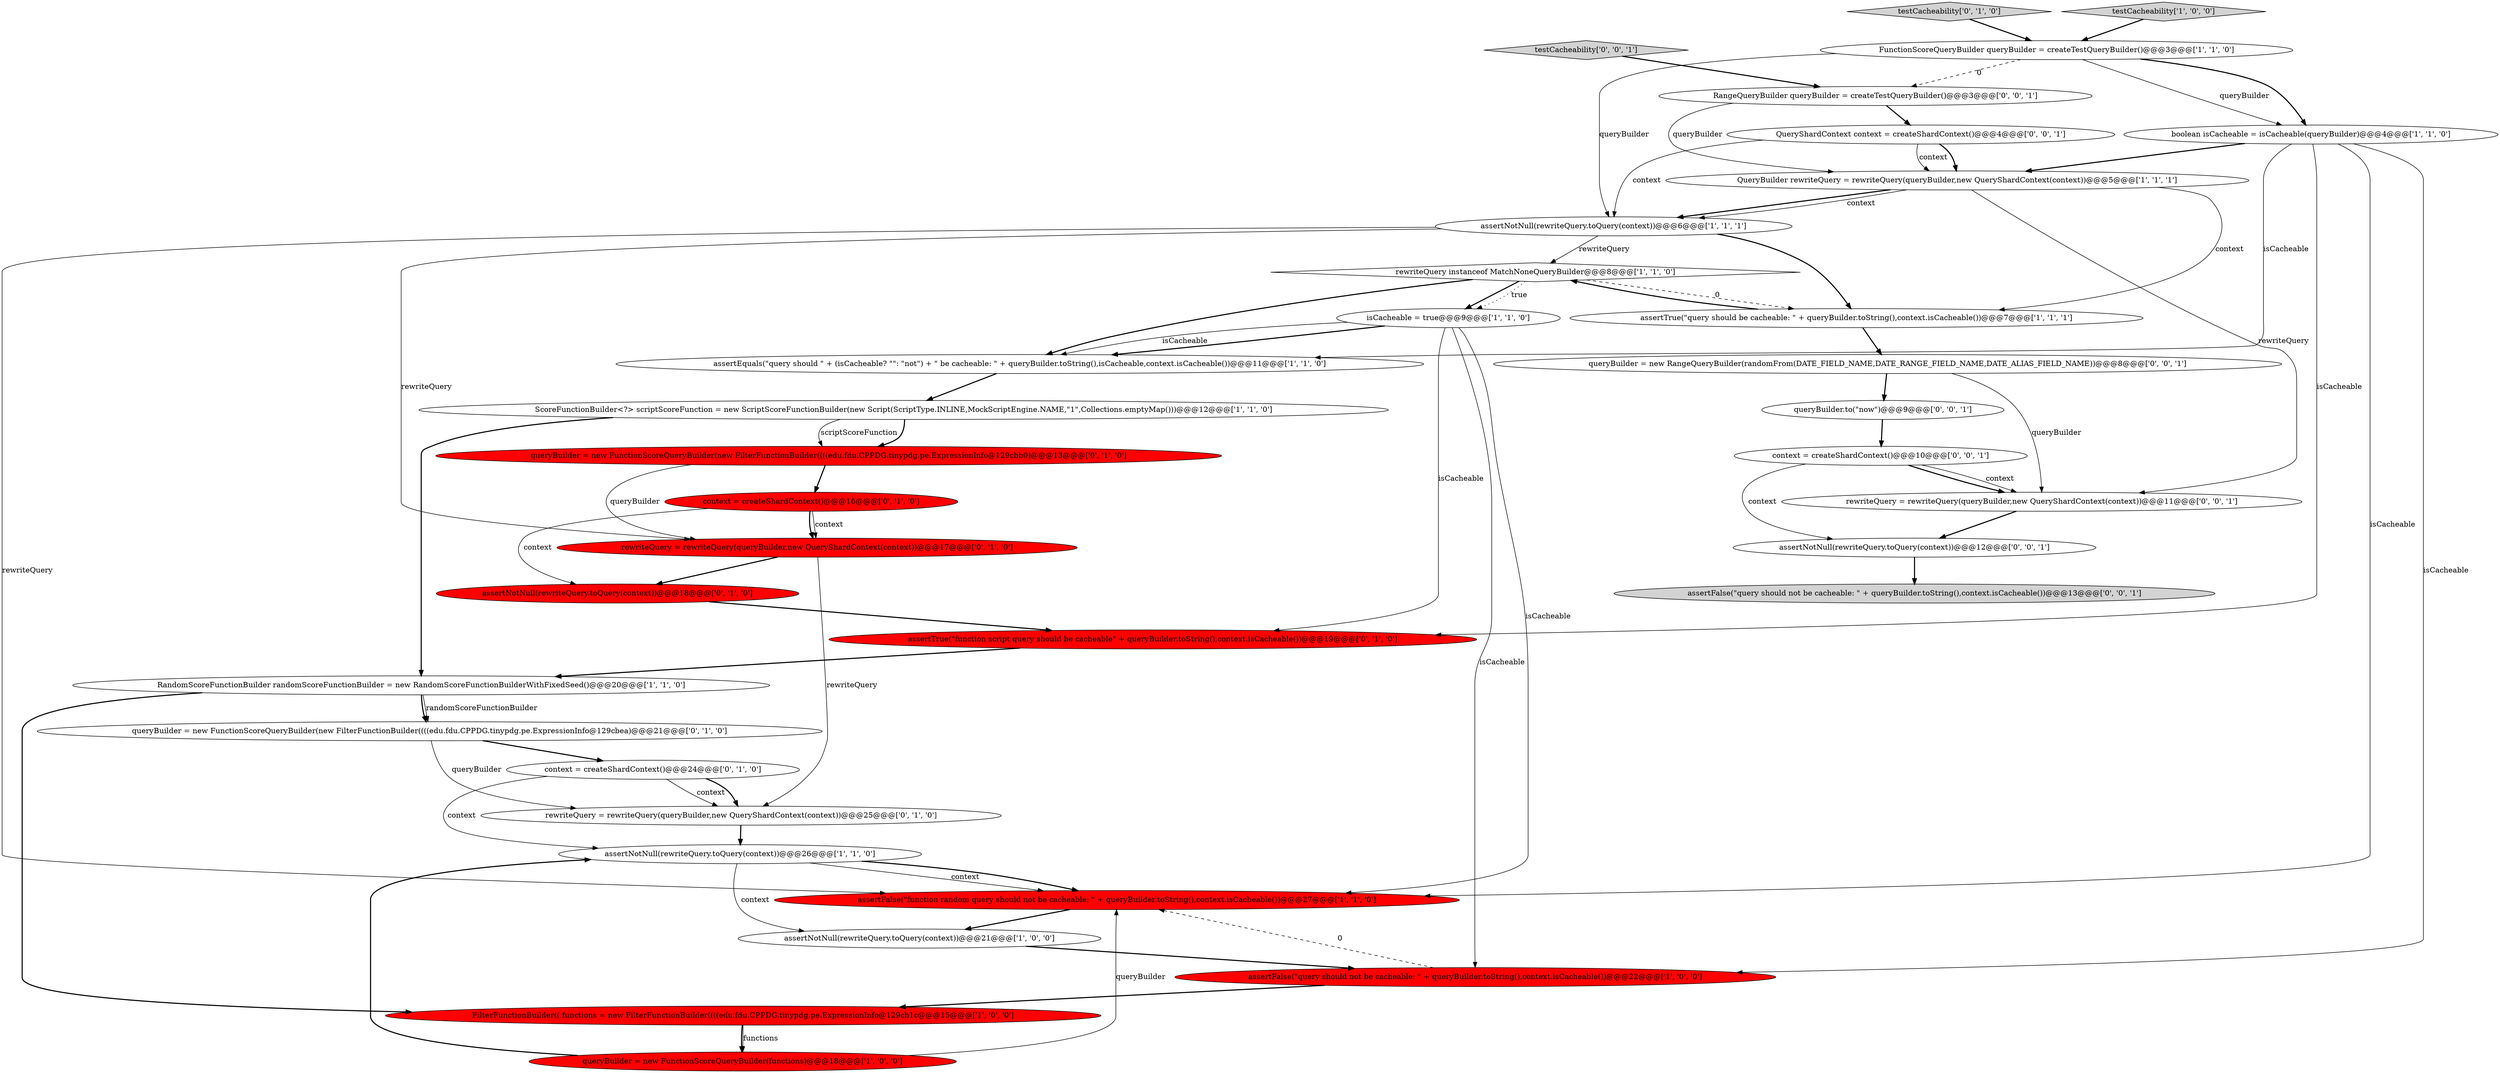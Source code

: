 digraph {
22 [style = filled, label = "queryBuilder = new FunctionScoreQueryBuilder(new FilterFunctionBuilder((((edu.fdu.CPPDG.tinypdg.pe.ExpressionInfo@129cbea)@@@21@@@['0', '1', '0']", fillcolor = white, shape = ellipse image = "AAA0AAABBB2BBB"];
17 [style = filled, label = "context = createShardContext()@@@24@@@['0', '1', '0']", fillcolor = white, shape = ellipse image = "AAA0AAABBB2BBB"];
15 [style = filled, label = "isCacheable = true@@@9@@@['1', '1', '0']", fillcolor = white, shape = ellipse image = "AAA0AAABBB1BBB"];
14 [style = filled, label = "FunctionScoreQueryBuilder queryBuilder = createTestQueryBuilder()@@@3@@@['1', '1', '0']", fillcolor = white, shape = ellipse image = "AAA0AAABBB1BBB"];
11 [style = filled, label = "assertNotNull(rewriteQuery.toQuery(context))@@@6@@@['1', '1', '1']", fillcolor = white, shape = ellipse image = "AAA0AAABBB1BBB"];
9 [style = filled, label = "queryBuilder = new FunctionScoreQueryBuilder(functions)@@@18@@@['1', '0', '0']", fillcolor = red, shape = ellipse image = "AAA1AAABBB1BBB"];
8 [style = filled, label = "FilterFunctionBuilder(( functions = new FilterFunctionBuilder((((edu.fdu.CPPDG.tinypdg.pe.ExpressionInfo@129cb1c@@@15@@@['1', '0', '0']", fillcolor = red, shape = ellipse image = "AAA1AAABBB1BBB"];
10 [style = filled, label = "ScoreFunctionBuilder<?> scriptScoreFunction = new ScriptScoreFunctionBuilder(new Script(ScriptType.INLINE,MockScriptEngine.NAME,\"1\",Collections.emptyMap()))@@@12@@@['1', '1', '0']", fillcolor = white, shape = ellipse image = "AAA0AAABBB1BBB"];
32 [style = filled, label = "queryBuilder = new RangeQueryBuilder(randomFrom(DATE_FIELD_NAME,DATE_RANGE_FIELD_NAME,DATE_ALIAS_FIELD_NAME))@@@8@@@['0', '0', '1']", fillcolor = white, shape = ellipse image = "AAA0AAABBB3BBB"];
18 [style = filled, label = "queryBuilder = new FunctionScoreQueryBuilder(new FilterFunctionBuilder((((edu.fdu.CPPDG.tinypdg.pe.ExpressionInfo@129cbb0)@@@13@@@['0', '1', '0']", fillcolor = red, shape = ellipse image = "AAA1AAABBB2BBB"];
4 [style = filled, label = "rewriteQuery instanceof MatchNoneQueryBuilder@@@8@@@['1', '1', '0']", fillcolor = white, shape = diamond image = "AAA0AAABBB1BBB"];
12 [style = filled, label = "assertNotNull(rewriteQuery.toQuery(context))@@@26@@@['1', '1', '0']", fillcolor = white, shape = ellipse image = "AAA0AAABBB1BBB"];
0 [style = filled, label = "assertFalse(\"function random query should not be cacheable: \" + queryBuilder.toString(),context.isCacheable())@@@27@@@['1', '1', '0']", fillcolor = red, shape = ellipse image = "AAA1AAABBB1BBB"];
19 [style = filled, label = "assertTrue(\"function script query should be cacheable\" + queryBuilder.toString(),context.isCacheable())@@@19@@@['0', '1', '0']", fillcolor = red, shape = ellipse image = "AAA1AAABBB2BBB"];
6 [style = filled, label = "assertFalse(\"query should not be cacheable: \" + queryBuilder.toString(),context.isCacheable())@@@22@@@['1', '0', '0']", fillcolor = red, shape = ellipse image = "AAA1AAABBB1BBB"];
3 [style = filled, label = "assertNotNull(rewriteQuery.toQuery(context))@@@21@@@['1', '0', '0']", fillcolor = white, shape = ellipse image = "AAA0AAABBB1BBB"];
1 [style = filled, label = "QueryBuilder rewriteQuery = rewriteQuery(queryBuilder,new QueryShardContext(context))@@@5@@@['1', '1', '1']", fillcolor = white, shape = ellipse image = "AAA0AAABBB1BBB"];
29 [style = filled, label = "assertNotNull(rewriteQuery.toQuery(context))@@@12@@@['0', '0', '1']", fillcolor = white, shape = ellipse image = "AAA0AAABBB3BBB"];
5 [style = filled, label = "RandomScoreFunctionBuilder randomScoreFunctionBuilder = new RandomScoreFunctionBuilderWithFixedSeed()@@@20@@@['1', '1', '0']", fillcolor = white, shape = ellipse image = "AAA0AAABBB1BBB"];
23 [style = filled, label = "rewriteQuery = rewriteQuery(queryBuilder,new QueryShardContext(context))@@@17@@@['0', '1', '0']", fillcolor = red, shape = ellipse image = "AAA1AAABBB2BBB"];
28 [style = filled, label = "QueryShardContext context = createShardContext()@@@4@@@['0', '0', '1']", fillcolor = white, shape = ellipse image = "AAA0AAABBB3BBB"];
25 [style = filled, label = "assertNotNull(rewriteQuery.toQuery(context))@@@18@@@['0', '1', '0']", fillcolor = red, shape = ellipse image = "AAA1AAABBB2BBB"];
20 [style = filled, label = "testCacheability['0', '1', '0']", fillcolor = lightgray, shape = diamond image = "AAA0AAABBB2BBB"];
33 [style = filled, label = "context = createShardContext()@@@10@@@['0', '0', '1']", fillcolor = white, shape = ellipse image = "AAA0AAABBB3BBB"];
2 [style = filled, label = "boolean isCacheable = isCacheable(queryBuilder)@@@4@@@['1', '1', '0']", fillcolor = white, shape = ellipse image = "AAA0AAABBB1BBB"];
21 [style = filled, label = "context = createShardContext()@@@16@@@['0', '1', '0']", fillcolor = red, shape = ellipse image = "AAA1AAABBB2BBB"];
16 [style = filled, label = "assertEquals(\"query should \" + (isCacheable? \"\": \"not\") + \" be cacheable: \" + queryBuilder.toString(),isCacheable,context.isCacheable())@@@11@@@['1', '1', '0']", fillcolor = white, shape = ellipse image = "AAA0AAABBB1BBB"];
31 [style = filled, label = "RangeQueryBuilder queryBuilder = createTestQueryBuilder()@@@3@@@['0', '0', '1']", fillcolor = white, shape = ellipse image = "AAA0AAABBB3BBB"];
24 [style = filled, label = "rewriteQuery = rewriteQuery(queryBuilder,new QueryShardContext(context))@@@25@@@['0', '1', '0']", fillcolor = white, shape = ellipse image = "AAA0AAABBB2BBB"];
7 [style = filled, label = "testCacheability['1', '0', '0']", fillcolor = lightgray, shape = diamond image = "AAA0AAABBB1BBB"];
26 [style = filled, label = "rewriteQuery = rewriteQuery(queryBuilder,new QueryShardContext(context))@@@11@@@['0', '0', '1']", fillcolor = white, shape = ellipse image = "AAA0AAABBB3BBB"];
30 [style = filled, label = "testCacheability['0', '0', '1']", fillcolor = lightgray, shape = diamond image = "AAA0AAABBB3BBB"];
13 [style = filled, label = "assertTrue(\"query should be cacheable: \" + queryBuilder.toString(),context.isCacheable())@@@7@@@['1', '1', '1']", fillcolor = white, shape = ellipse image = "AAA0AAABBB1BBB"];
27 [style = filled, label = "assertFalse(\"query should not be cacheable: \" + queryBuilder.toString(),context.isCacheable())@@@13@@@['0', '0', '1']", fillcolor = lightgray, shape = ellipse image = "AAA0AAABBB3BBB"];
34 [style = filled, label = "queryBuilder.to(\"now\")@@@9@@@['0', '0', '1']", fillcolor = white, shape = ellipse image = "AAA0AAABBB3BBB"];
11->23 [style = solid, label="rewriteQuery"];
18->23 [style = solid, label="queryBuilder"];
0->3 [style = bold, label=""];
10->18 [style = bold, label=""];
11->4 [style = solid, label="rewriteQuery"];
15->6 [style = solid, label="isCacheable"];
12->0 [style = solid, label="context"];
12->3 [style = solid, label="context"];
5->8 [style = bold, label=""];
9->0 [style = solid, label="queryBuilder"];
23->25 [style = bold, label=""];
1->13 [style = solid, label="context"];
24->12 [style = bold, label=""];
31->1 [style = solid, label="queryBuilder"];
13->32 [style = bold, label=""];
21->25 [style = solid, label="context"];
16->10 [style = bold, label=""];
32->26 [style = solid, label="queryBuilder"];
2->1 [style = bold, label=""];
6->0 [style = dashed, label="0"];
26->29 [style = bold, label=""];
14->11 [style = solid, label="queryBuilder"];
4->15 [style = bold, label=""];
34->33 [style = bold, label=""];
3->6 [style = bold, label=""];
20->14 [style = bold, label=""];
2->19 [style = solid, label="isCacheable"];
28->1 [style = bold, label=""];
32->34 [style = bold, label=""];
10->18 [style = solid, label="scriptScoreFunction"];
4->15 [style = dotted, label="true"];
15->16 [style = bold, label=""];
2->6 [style = solid, label="isCacheable"];
12->0 [style = bold, label=""];
17->24 [style = solid, label="context"];
15->0 [style = solid, label="isCacheable"];
1->11 [style = bold, label=""];
33->26 [style = bold, label=""];
7->14 [style = bold, label=""];
14->2 [style = solid, label="queryBuilder"];
23->24 [style = solid, label="rewriteQuery"];
33->26 [style = solid, label="context"];
2->0 [style = solid, label="isCacheable"];
19->5 [style = bold, label=""];
29->27 [style = bold, label=""];
17->24 [style = bold, label=""];
28->11 [style = solid, label="context"];
10->5 [style = bold, label=""];
30->31 [style = bold, label=""];
28->1 [style = solid, label="context"];
22->24 [style = solid, label="queryBuilder"];
11->13 [style = bold, label=""];
6->8 [style = bold, label=""];
25->19 [style = bold, label=""];
8->9 [style = solid, label="functions"];
8->9 [style = bold, label=""];
1->26 [style = solid, label="rewriteQuery"];
17->12 [style = solid, label="context"];
22->17 [style = bold, label=""];
15->19 [style = solid, label="isCacheable"];
15->16 [style = solid, label="isCacheable"];
14->2 [style = bold, label=""];
9->12 [style = bold, label=""];
31->28 [style = bold, label=""];
18->21 [style = bold, label=""];
5->22 [style = solid, label="randomScoreFunctionBuilder"];
33->29 [style = solid, label="context"];
1->11 [style = solid, label="context"];
4->13 [style = dashed, label="0"];
5->22 [style = bold, label=""];
21->23 [style = bold, label=""];
2->16 [style = solid, label="isCacheable"];
11->0 [style = solid, label="rewriteQuery"];
21->23 [style = solid, label="context"];
4->16 [style = bold, label=""];
13->4 [style = bold, label=""];
14->31 [style = dashed, label="0"];
}
